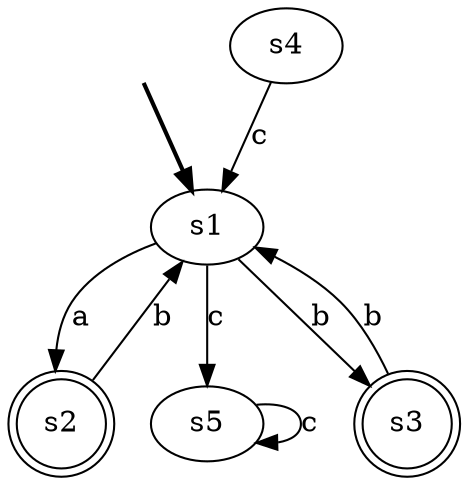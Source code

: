 digraph {
	fake [style=invisible]
	s1 [root=true]
	s2 [shape=doublecircle]
	s5
	s3 [shape=doublecircle]
	s4
	fake -> s1 [style=bold]
	s1 -> s5 [label=c]
	s1 -> s3 [label=b]
	s1 -> s2 [label=a]
	s2 -> s1 [label=b]
	s5 -> s5 [label=c]
	s3 -> s1 [label=b]
	s4 -> s1 [label=c]
}
